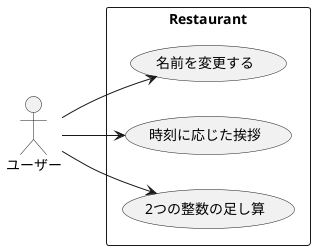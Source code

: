 @startuml
left to right direction
actor "ユーザー" as fc
rectangle Restaurant {
  usecase "名前を変更する" as UC1
  usecase "時刻に応じた挨拶" as UC2
  usecase "2つの整数の足し算" as UC3
}
fc --> UC1
fc --> UC2
fc --> UC3
@enduml
